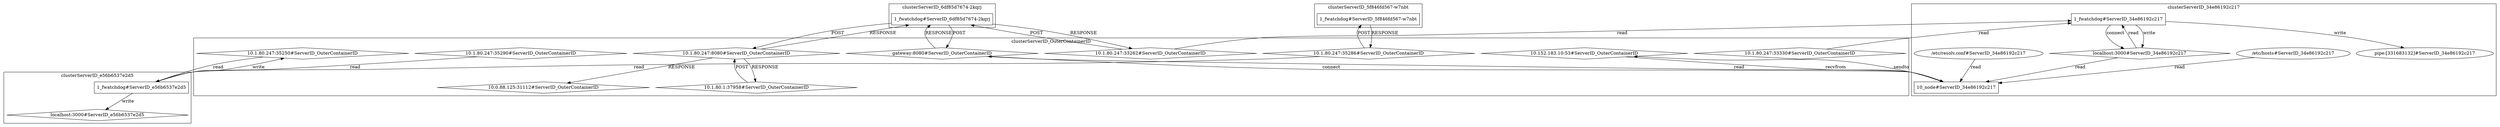 digraph G {
	"1_fwatchdog#ServerID_6df85d7674-2kqrj"->"10.1.80.247:33262#ServerID_OuterContainerID"[ label="RESPONSE" ];
	"gateway:8080#ServerID_OuterContainerID"->"1_fwatchdog#ServerID_6df85d7674-2kqrj"[ label="RESPONSE" ];
	"1_fwatchdog#ServerID_5f846fd567-w7nbt"->"10.1.80.247:35286#ServerID_OuterContainerID"[ label="RESPONSE" ];
	"1_fwatchdog#ServerID_6df85d7674-2kqrj"->"gateway:8080#ServerID_OuterContainerID"[ label="POST" ];
	"10.1.80.247:35286#ServerID_OuterContainerID"->"1_fwatchdog#ServerID_5f846fd567-w7nbt"[ label="POST" ];
	"10.1.80.247:8080#ServerID_OuterContainerID"->"1_fwatchdog#ServerID_6df85d7674-2kqrj"[ label="RESPONSE" ];
	"10.1.80.247:33262#ServerID_OuterContainerID"->"1_fwatchdog#ServerID_6df85d7674-2kqrj"[ label="POST" ];
	"1_fwatchdog#ServerID_6df85d7674-2kqrj"->"10.1.80.247:8080#ServerID_OuterContainerID"[ label="POST" ];
	"1_fwatchdog#ServerID_34e86192c217"->"localhost:3000#ServerID_34e86192c217"[ label="write" ];
	"1_fwatchdog#ServerID_e56b6537e2d5"->"10.1.80.247:35250#ServerID_OuterContainerID"[ label="write" ];
	"10.1.80.247:33262#ServerID_OuterContainerID"->"1_fwatchdog#ServerID_34e86192c217"[ label="read" ];
	"10.1.80.247:35250#ServerID_OuterContainerID"->"1_fwatchdog#ServerID_e56b6537e2d5"[ label="read" ];
	"10.152.183.10:53#ServerID_OuterContainerID"->"10_node#ServerID_34e86192c217"[ label="recvfrom" ];
	"10_node#ServerID_34e86192c217"->"10.152.183.10:53#ServerID_OuterContainerID"[ label="sendto" ];
	"localhost:3000#ServerID_34e86192c217"->"1_fwatchdog#ServerID_34e86192c217"[ label="read" ];
	"1_fwatchdog#ServerID_34e86192c217"->"pipe:[331683132]#ServerID_34e86192c217"[ label="write" ];
	"/etc/hosts#ServerID_34e86192c217"->"10_node#ServerID_34e86192c217"[ label="read" ];
	"/etc/resolv.conf#ServerID_34e86192c217"->"10_node#ServerID_34e86192c217"[ label="read" ];
	"1_fwatchdog#ServerID_e56b6537e2d5"->"localhost:3000#ServerID_e56b6537e2d5"[ label="write" ];
	"10_node#ServerID_34e86192c217"->"gateway:8080#ServerID_OuterContainerID"[ label="connect" ];
	"localhost:3000#ServerID_34e86192c217"->"10_node#ServerID_34e86192c217"[ label="read" ];
	"1_fwatchdog#ServerID_34e86192c217"->"localhost:3000#ServerID_34e86192c217"[ label="connect" ];
	"10.1.80.247:35286#ServerID_OuterContainerID"->"1_fwatchdog#ServerID_e56b6537e2d5"[ label="read" ];
	"10.1.80.247:33330#ServerID_OuterContainerID"->"1_fwatchdog#ServerID_34e86192c217"[ label="read" ];
	"10.1.80.247:35290#ServerID_OuterContainerID"->"1_fwatchdog#ServerID_e56b6537e2d5"[ label="read" ];
	"gateway:8080#ServerID_OuterContainerID"->"10_node#ServerID_34e86192c217"[ label="read" ];
	"10.1.80.247:8080#ServerID_OuterContainerID"->"10.1.80.1:37958#ServerID_OuterContainerID"[ label="RESPONSE" ];
	"10.1.80.1:37958#ServerID_OuterContainerID"->"10.1.80.247:8080#ServerID_OuterContainerID"[ label="POST" ];
	"10.1.80.247:8080#ServerID_OuterContainerID"->"10.0.88.125:31112#ServerID_OuterContainerID"[ label="RESPONSE" ];
	subgraph "clusterServerID_34e86192c217" {
	label="clusterServerID_34e86192c217";
	"/etc/hosts#ServerID_34e86192c217" [ shape=ellipse ];
	"/etc/resolv.conf#ServerID_34e86192c217" [ shape=ellipse ];
	"10_node#ServerID_34e86192c217" [ shape=box ];
	"1_fwatchdog#ServerID_34e86192c217" [ shape=box ];
	"localhost:3000#ServerID_34e86192c217" [ shape=diamond ];
	"pipe:[331683132]#ServerID_34e86192c217" [ shape=ellipse ];

}
;
	subgraph "clusterServerID_5f846fd567-w7nbt" {
	label="clusterServerID_5f846fd567-w7nbt";
	"1_fwatchdog#ServerID_5f846fd567-w7nbt" [ shape=box ];

}
;
	subgraph "clusterServerID_6df85d7674-2kqrj" {
	label="clusterServerID_6df85d7674-2kqrj";
	"1_fwatchdog#ServerID_6df85d7674-2kqrj" [ shape=box ];

}
;
	subgraph "clusterServerID_OuterContainerID" {
	label="clusterServerID_OuterContainerID";
	"10.0.88.125:31112#ServerID_OuterContainerID" [ shape=diamond ];
	"10.1.80.1:37958#ServerID_OuterContainerID" [ shape=diamond ];
	"10.1.80.247:33262#ServerID_OuterContainerID" [ shape=diamond ];
	"10.1.80.247:33330#ServerID_OuterContainerID" [ shape=diamond ];
	"10.1.80.247:35250#ServerID_OuterContainerID" [ shape=diamond ];
	"10.1.80.247:35286#ServerID_OuterContainerID" [ shape=diamond ];
	"10.1.80.247:35290#ServerID_OuterContainerID" [ shape=diamond ];
	"10.1.80.247:8080#ServerID_OuterContainerID" [ shape=diamond ];
	"10.152.183.10:53#ServerID_OuterContainerID" [ shape=diamond ];
	"gateway:8080#ServerID_OuterContainerID" [ shape=diamond ];

}
;
	subgraph "clusterServerID_e56b6537e2d5" {
	label="clusterServerID_e56b6537e2d5";
	"1_fwatchdog#ServerID_e56b6537e2d5" [ shape=box ];
	"localhost:3000#ServerID_e56b6537e2d5" [ shape=diamond ];

}
;

}
